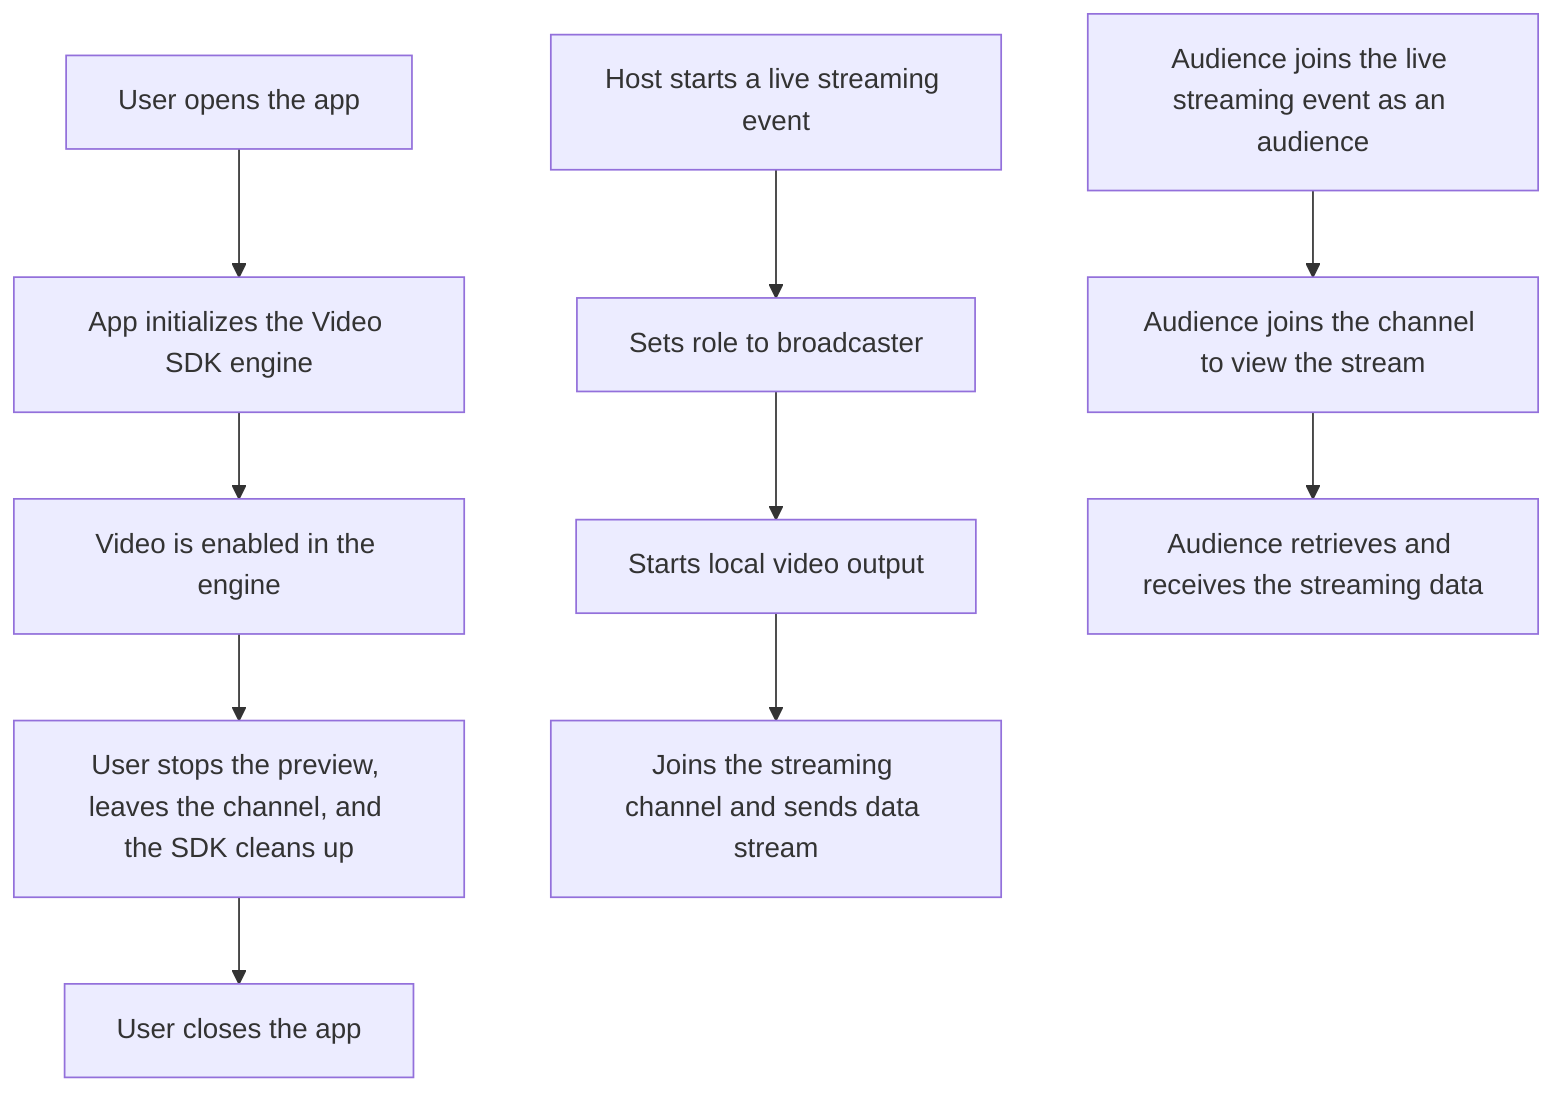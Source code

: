 flowchart TB
    A[User opens the app]
    B[App initializes the Video SDK engine]
    C[Video is enabled in the engine]
    D[User stops the preview, leaves the channel, and the SDK cleans up]
    E[User closes the app]
    F[Host starts a live streaming event]
    G[Sets role to broadcaster]
    H[Starts local video output]
    I[Joins the streaming channel and sends data stream]
    J[Audience joins the live streaming event as an audience]
    K[Audience joins the channel to view the stream]
    L[Audience retrieves and receives the streaming data]

    A --> B
    B --> C
    C --> D
    D --> E
    F --> G
    G --> H
    H --> I
    J --> K
    K --> L